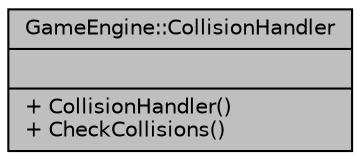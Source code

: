 digraph "GameEngine::CollisionHandler"
{
  edge [fontname="Helvetica",fontsize="10",labelfontname="Helvetica",labelfontsize="10"];
  node [fontname="Helvetica",fontsize="10",shape=record];
  Node1 [label="{GameEngine::CollisionHandler\n||+ CollisionHandler()\l+ CheckCollisions()\l}",height=0.2,width=0.4,color="black", fillcolor="grey75", style="filled", fontcolor="black"];
}
